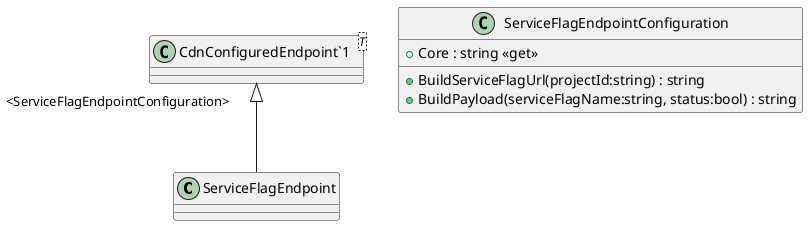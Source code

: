 @startuml
class ServiceFlagEndpoint {
}
class ServiceFlagEndpointConfiguration {
    + Core : string <<get>>
    + BuildServiceFlagUrl(projectId:string) : string
    + BuildPayload(serviceFlagName:string, status:bool) : string
}
class "CdnConfiguredEndpoint`1"<T> {
}
"CdnConfiguredEndpoint`1" "<ServiceFlagEndpointConfiguration>" <|-- ServiceFlagEndpoint
@enduml
